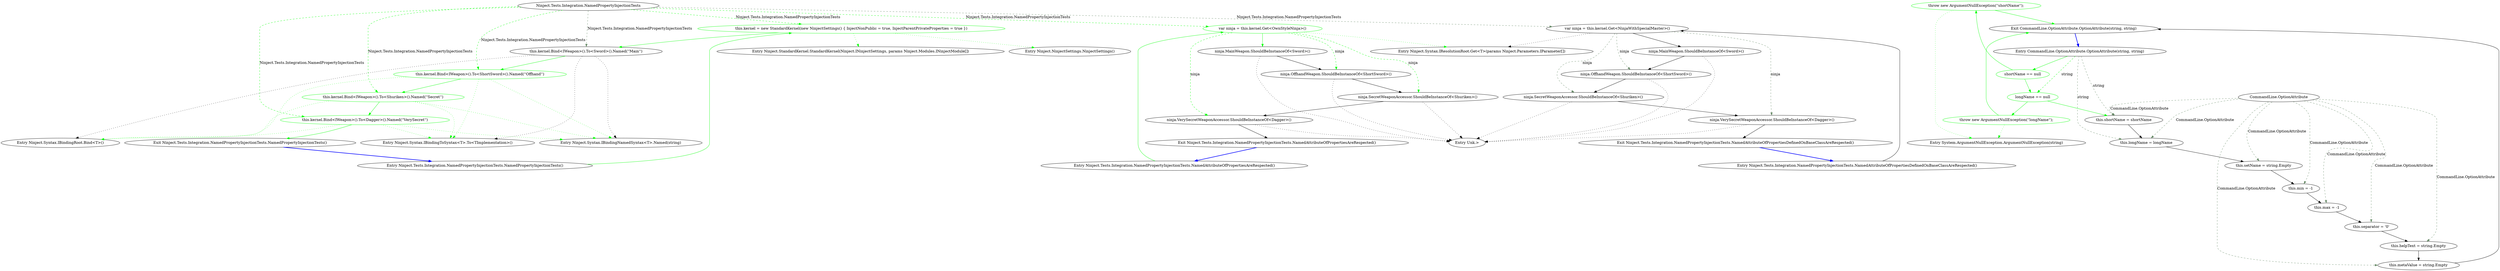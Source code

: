 digraph  {
d1 [label="this.kernel = new StandardKernel(new NinjectSettings() { InjectNonPublic = true, InjectParentPrivateProperties = true })", span="14-14", cluster="Ninject.Tests.Integration.NamedPropertyInjectionTests.NamedPropertyInjectionTests()", color=green, community=0];
d28 [label="Ninject.Tests.Integration.NamedPropertyInjectionTests", span=""];
d0 [label="Entry Ninject.Tests.Integration.NamedPropertyInjectionTests.NamedPropertyInjectionTests()", span="12-12", cluster="Ninject.Tests.Integration.NamedPropertyInjectionTests.NamedPropertyInjectionTests()"];
d2 [label="this.kernel.Bind<IWeapon>().To<Sword>().Named(''Main'')", span="15-15", cluster="Ninject.Tests.Integration.NamedPropertyInjectionTests.NamedPropertyInjectionTests()"];
d7 [label="Entry Ninject.StandardKernel.StandardKernel(Ninject.INinjectSettings, params Ninject.Modules.INinjectModule[])", span="43-43", cluster="Ninject.StandardKernel.StandardKernel(Ninject.INinjectSettings, params Ninject.Modules.INinjectModule[])"];
d8 [label="Entry Ninject.NinjectSettings.NinjectSettings()", span="19-19", cluster="Ninject.NinjectSettings.NinjectSettings()"];
d3 [label="this.kernel.Bind<IWeapon>().To<ShortSword>().Named(''Offhand'')", span="16-16", cluster="Ninject.Tests.Integration.NamedPropertyInjectionTests.NamedPropertyInjectionTests()", color=green, community=0];
d4 [label="this.kernel.Bind<IWeapon>().To<Shuriken>().Named(''Secret'')", span="17-17", cluster="Ninject.Tests.Integration.NamedPropertyInjectionTests.NamedPropertyInjectionTests()", color=green, community=0];
d9 [label="Entry Ninject.Syntax.IBindingRoot.Bind<T>()", span="26-26", cluster="Ninject.Syntax.IBindingRoot.Bind<T>()"];
d10 [label="Entry Ninject.Syntax.IBindingToSyntax<T>.To<TImplementation>()", span="40-40", cluster="Ninject.Syntax.IBindingToSyntax<T>.To<TImplementation>()"];
d11 [label="Entry Ninject.Syntax.IBindingNamedSyntax<T>.Named(string)", span="205-205", cluster="Ninject.Syntax.IBindingNamedSyntax<T>.Named(string)"];
d5 [label="this.kernel.Bind<IWeapon>().To<Dagger>().Named(''VerySecret'')", span="18-18", cluster="Ninject.Tests.Integration.NamedPropertyInjectionTests.NamedPropertyInjectionTests()", color=green, community=0];
d6 [label="Exit Ninject.Tests.Integration.NamedPropertyInjectionTests.NamedPropertyInjectionTests()", span="12-12", cluster="Ninject.Tests.Integration.NamedPropertyInjectionTests.NamedPropertyInjectionTests()"];
d13 [label="var ninja = this.kernel.Get<OwnStyleNinja>()", span="24-24", cluster="Ninject.Tests.Integration.NamedPropertyInjectionTests.NamedAttributeOfPropertiesAreRespected()", color=green, community=0];
d12 [label="Entry Ninject.Tests.Integration.NamedPropertyInjectionTests.NamedAttributeOfPropertiesAreRespected()", span="22-22", cluster="Ninject.Tests.Integration.NamedPropertyInjectionTests.NamedAttributeOfPropertiesAreRespected()"];
d14 [label="ninja.MainWeapon.ShouldBeInstanceOf<Sword>()", span="26-26", cluster="Ninject.Tests.Integration.NamedPropertyInjectionTests.NamedAttributeOfPropertiesAreRespected()"];
d19 [label="Entry Ninject.Syntax.IResolutionRoot.Get<T>(params Ninject.Parameters.IParameter[])", span="34-34", cluster="Ninject.Syntax.IResolutionRoot.Get<T>(params Ninject.Parameters.IParameter[])"];
d15 [label="ninja.OffhandWeapon.ShouldBeInstanceOf<ShortSword>()", span="27-27", cluster="Ninject.Tests.Integration.NamedPropertyInjectionTests.NamedAttributeOfPropertiesAreRespected()"];
d16 [label="ninja.SecretWeaponAccessor.ShouldBeInstanceOf<Shuriken>()", span="28-28", cluster="Ninject.Tests.Integration.NamedPropertyInjectionTests.NamedAttributeOfPropertiesAreRespected()"];
d17 [label="ninja.VerySecretWeaponAccessor.ShouldBeInstanceOf<Dagger>()", span="29-29", cluster="Ninject.Tests.Integration.NamedPropertyInjectionTests.NamedAttributeOfPropertiesAreRespected()"];
d22 [label="var ninja = this.kernel.Get<NinjaWithSpecialMaster>()", span="35-35", cluster="Ninject.Tests.Integration.NamedPropertyInjectionTests.NamedAttributeOfPropertiesDefinedOnBaseClassAreRespected()"];
d18 [label="Exit Ninject.Tests.Integration.NamedPropertyInjectionTests.NamedAttributeOfPropertiesAreRespected()", span="22-22", cluster="Ninject.Tests.Integration.NamedPropertyInjectionTests.NamedAttributeOfPropertiesAreRespected()"];
d20 [label="Entry Unk.>", span="", cluster="Unk.>"];
d21 [label="Entry Ninject.Tests.Integration.NamedPropertyInjectionTests.NamedAttributeOfPropertiesDefinedOnBaseClassAreRespected()", span="33-33", cluster="Ninject.Tests.Integration.NamedPropertyInjectionTests.NamedAttributeOfPropertiesDefinedOnBaseClassAreRespected()"];
d23 [label="ninja.MainWeapon.ShouldBeInstanceOf<Sword>()", span="37-37", cluster="Ninject.Tests.Integration.NamedPropertyInjectionTests.NamedAttributeOfPropertiesDefinedOnBaseClassAreRespected()"];
d24 [label="ninja.OffhandWeapon.ShouldBeInstanceOf<ShortSword>()", span="38-38", cluster="Ninject.Tests.Integration.NamedPropertyInjectionTests.NamedAttributeOfPropertiesDefinedOnBaseClassAreRespected()"];
d25 [label="ninja.SecretWeaponAccessor.ShouldBeInstanceOf<Shuriken>()", span="39-39", cluster="Ninject.Tests.Integration.NamedPropertyInjectionTests.NamedAttributeOfPropertiesDefinedOnBaseClassAreRespected()"];
d26 [label="ninja.VerySecretWeaponAccessor.ShouldBeInstanceOf<Dagger>()", span="40-40", cluster="Ninject.Tests.Integration.NamedPropertyInjectionTests.NamedAttributeOfPropertiesDefinedOnBaseClassAreRespected()"];
d27 [label="Exit Ninject.Tests.Integration.NamedPropertyInjectionTests.NamedAttributeOfPropertiesDefinedOnBaseClassAreRespected()", span="33-33", cluster="Ninject.Tests.Integration.NamedPropertyInjectionTests.NamedAttributeOfPropertiesDefinedOnBaseClassAreRespected()"];
m0_14 [label="Entry System.ArgumentNullException.ArgumentNullException(string)", span="0-0", cluster="System.ArgumentNullException.ArgumentNullException(string)", file="ParserProperties.cs"];
m0_0 [label="Entry CommandLine.OptionAttribute.OptionAttribute(string, string)", span="25-25", cluster="CommandLine.OptionAttribute.OptionAttribute(string, string)", file="ParserProperties.cs"];
m0_1 [label="shortName == null", span="27-27", cluster="CommandLine.OptionAttribute.OptionAttribute(string, string)", color=green, community=0, file="ParserProperties.cs"];
m0_2 [label="throw new ArgumentNullException(''shortName'');", span="27-27", cluster="CommandLine.OptionAttribute.OptionAttribute(string, string)", color=green, community=0, file="ParserProperties.cs"];
m0_3 [label="longName == null", span="28-28", cluster="CommandLine.OptionAttribute.OptionAttribute(string, string)", color=green, community=0, file="ParserProperties.cs"];
m0_4 [label="throw new ArgumentNullException(''longName'');", span="28-28", cluster="CommandLine.OptionAttribute.OptionAttribute(string, string)", color=green, community=0, file="ParserProperties.cs"];
m0_5 [label="this.shortName = shortName", span="30-30", cluster="CommandLine.OptionAttribute.OptionAttribute(string, string)", file="ParserProperties.cs"];
m0_6 [label="this.longName = longName", span="31-31", cluster="CommandLine.OptionAttribute.OptionAttribute(string, string)", file="ParserProperties.cs"];
m0_12 [label="this.metaValue = string.Empty", span="37-37", cluster="CommandLine.OptionAttribute.OptionAttribute(string, string)", file="ParserProperties.cs"];
m0_7 [label="this.setName = string.Empty", span="32-32", cluster="CommandLine.OptionAttribute.OptionAttribute(string, string)", file="ParserProperties.cs"];
m0_8 [label="this.min = -1", span="33-33", cluster="CommandLine.OptionAttribute.OptionAttribute(string, string)", file="ParserProperties.cs"];
m0_9 [label="this.max = -1", span="34-34", cluster="CommandLine.OptionAttribute.OptionAttribute(string, string)", file="ParserProperties.cs"];
m0_10 [label="this.separator = '\0'", span="35-35", cluster="CommandLine.OptionAttribute.OptionAttribute(string, string)", file="ParserProperties.cs"];
m0_11 [label="this.helpText = string.Empty", span="36-36", cluster="CommandLine.OptionAttribute.OptionAttribute(string, string)", file="ParserProperties.cs"];
m0_13 [label="Exit CommandLine.OptionAttribute.OptionAttribute(string, string)", span="25-25", cluster="CommandLine.OptionAttribute.OptionAttribute(string, string)", file="ParserProperties.cs"];
m0_23 [label="CommandLine.OptionAttribute", span="", file="ParserProperties.cs"];
d1 -> d2  [key=0, style=solid, color=green];
d1 -> d7  [key=2, style=dotted, color=green];
d1 -> d8  [key=2, style=dotted, color=green];
d28 -> d1  [key=1, style=dashed, color=green, label="Ninject.Tests.Integration.NamedPropertyInjectionTests"];
d28 -> d3  [key=1, style=dashed, color=green, label="Ninject.Tests.Integration.NamedPropertyInjectionTests"];
d28 -> d4  [key=1, style=dashed, color=green, label="Ninject.Tests.Integration.NamedPropertyInjectionTests"];
d28 -> d5  [key=1, style=dashed, color=green, label="Ninject.Tests.Integration.NamedPropertyInjectionTests"];
d28 -> d13  [key=1, style=dashed, color=green, label="Ninject.Tests.Integration.NamedPropertyInjectionTests"];
d28 -> d2  [key=1, style=dashed, color=darkseagreen4, label="Ninject.Tests.Integration.NamedPropertyInjectionTests"];
d28 -> d22  [key=1, style=dashed, color=darkseagreen4, label="Ninject.Tests.Integration.NamedPropertyInjectionTests"];
d0 -> d1  [key=0, style=solid, color=green];
d2 -> d3  [key=0, style=solid, color=green];
d2 -> d9  [key=2, style=dotted];
d2 -> d10  [key=2, style=dotted];
d2 -> d11  [key=2, style=dotted];
d3 -> d4  [key=0, style=solid, color=green];
d3 -> d9  [key=2, style=dotted, color=green];
d3 -> d10  [key=2, style=dotted, color=green];
d3 -> d11  [key=2, style=dotted, color=green];
d4 -> d5  [key=0, style=solid, color=green];
d4 -> d9  [key=2, style=dotted, color=green];
d4 -> d10  [key=2, style=dotted, color=green];
d4 -> d11  [key=2, style=dotted, color=green];
d5 -> d6  [key=0, style=solid, color=green];
d5 -> d9  [key=2, style=dotted, color=green];
d5 -> d10  [key=2, style=dotted, color=green];
d5 -> d11  [key=2, style=dotted, color=green];
d6 -> d0  [key=0, style=bold, color=blue];
d13 -> d14  [key=0, style=solid, color=green];
d13 -> d19  [key=2, style=dotted, color=green];
d13 -> d15  [key=1, style=dashed, color=green, label=ninja];
d13 -> d16  [key=1, style=dashed, color=green, label=ninja];
d13 -> d17  [key=1, style=dashed, color=green, label=ninja];
d12 -> d13  [key=0, style=solid, color=green];
d14 -> d15  [key=0, style=solid];
d14 -> d20  [key=2, style=dotted];
d15 -> d16  [key=0, style=solid];
d15 -> d20  [key=2, style=dotted];
d16 -> d17  [key=0, style=solid];
d16 -> d20  [key=2, style=dotted];
d17 -> d18  [key=0, style=solid];
d17 -> d20  [key=2, style=dotted];
d22 -> d19  [key=2, style=dotted];
d22 -> d23  [key=0, style=solid];
d22 -> d24  [key=1, style=dashed, color=darkseagreen4, label=ninja];
d22 -> d25  [key=1, style=dashed, color=darkseagreen4, label=ninja];
d22 -> d26  [key=1, style=dashed, color=darkseagreen4, label=ninja];
d18 -> d12  [key=0, style=bold, color=blue];
d21 -> d22  [key=0, style=solid];
d23 -> d20  [key=2, style=dotted];
d23 -> d24  [key=0, style=solid];
d24 -> d20  [key=2, style=dotted];
d24 -> d25  [key=0, style=solid];
d25 -> d20  [key=2, style=dotted];
d25 -> d26  [key=0, style=solid];
d26 -> d20  [key=2, style=dotted];
d26 -> d27  [key=0, style=solid];
d27 -> d21  [key=0, style=bold, color=blue];
m0_0 -> m0_1  [key=0, style=solid, color=green];
m0_0 -> m0_3  [key=1, style=dashed, color=green, label=string];
m0_0 -> m0_5  [key=1, style=dashed, color=darkseagreen4, label=string];
m0_0 -> m0_6  [key=1, style=dashed, color=darkseagreen4, label=string];
m0_1 -> m0_2  [key=0, style=solid, color=green];
m0_1 -> m0_3  [key=0, style=solid, color=green];
m0_2 -> m0_13  [key=0, style=solid, color=green];
m0_2 -> m0_14  [key=2, style=dotted, color=green];
m0_3 -> m0_4  [key=0, style=solid, color=green];
m0_3 -> m0_5  [key=0, style=solid, color=green];
m0_4 -> m0_13  [key=0, style=solid, color=green];
m0_4 -> m0_14  [key=2, style=dotted, color=green];
m0_5 -> m0_6  [key=0, style=solid];
m0_6 -> m0_7  [key=0, style=solid];
m0_12 -> m0_13  [key=0, style=solid];
m0_7 -> m0_8  [key=0, style=solid];
m0_8 -> m0_9  [key=0, style=solid];
m0_9 -> m0_10  [key=0, style=solid];
m0_10 -> m0_11  [key=0, style=solid];
m0_11 -> m0_12  [key=0, style=solid];
m0_13 -> m0_0  [key=0, style=bold, color=blue];
m0_23 -> m0_5  [key=1, style=dashed, color=darkseagreen4, label="CommandLine.OptionAttribute"];
m0_23 -> m0_6  [key=1, style=dashed, color=darkseagreen4, label="CommandLine.OptionAttribute"];
m0_23 -> m0_7  [key=1, style=dashed, color=darkseagreen4, label="CommandLine.OptionAttribute"];
m0_23 -> m0_8  [key=1, style=dashed, color=darkseagreen4, label="CommandLine.OptionAttribute"];
m0_23 -> m0_9  [key=1, style=dashed, color=darkseagreen4, label="CommandLine.OptionAttribute"];
m0_23 -> m0_10  [key=1, style=dashed, color=darkseagreen4, label="CommandLine.OptionAttribute"];
m0_23 -> m0_11  [key=1, style=dashed, color=darkseagreen4, label="CommandLine.OptionAttribute"];
m0_23 -> m0_12  [key=1, style=dashed, color=darkseagreen4, label="CommandLine.OptionAttribute"];
}
